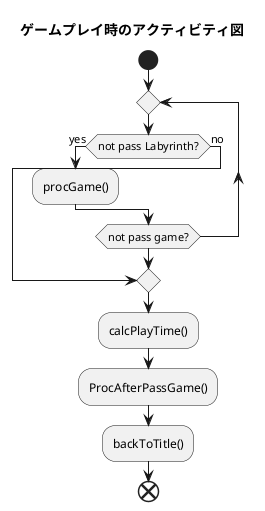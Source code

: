 @startuml

title ゲームプレイ時のアクティビティ図

start
    repeat
        if (not pass Labyrinth?) then (yes)
            :procGame();
        else (no)
            break
        endif
    repeat while (not pass game?)

    :calcPlayTime();
    :ProcAfterPassGame();

    :backToTitle();

end

@enduml